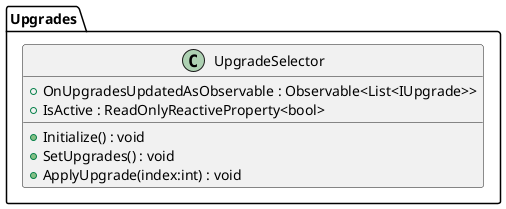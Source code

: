 @startuml
namespace Upgrades{
class UpgradeSelector {
    + OnUpgradesUpdatedAsObservable : Observable<List<IUpgrade>>
    + IsActive : ReadOnlyReactiveProperty<bool>
    + Initialize() : void
    + SetUpgrades() : void
    + ApplyUpgrade(index:int) : void
}
}
@enduml
